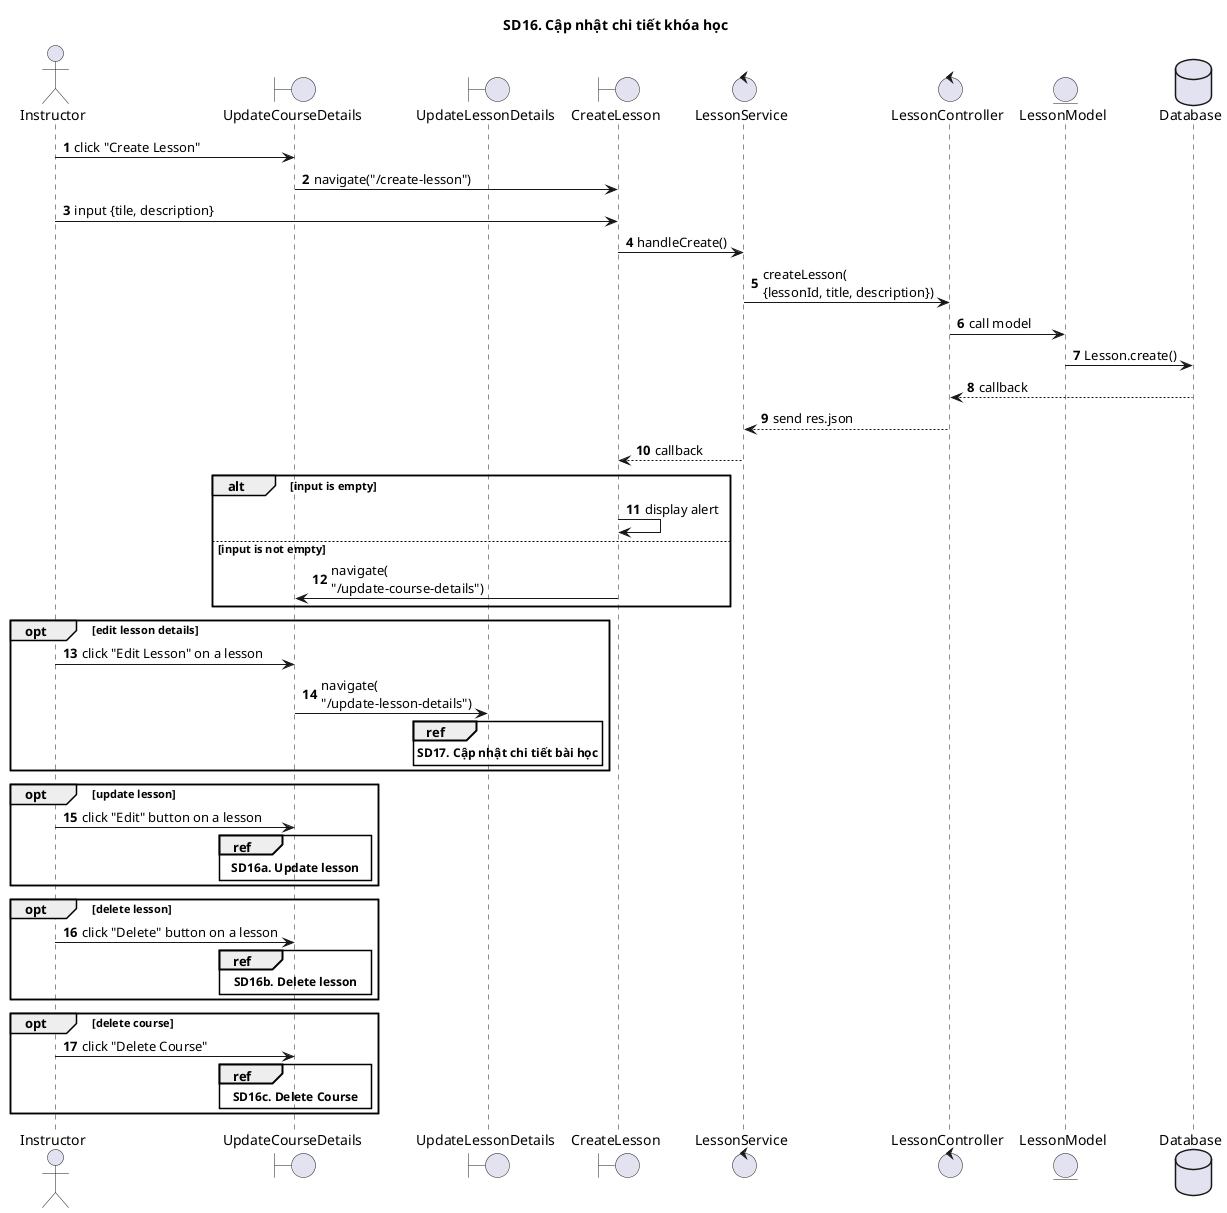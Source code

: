 @startuml SQ

autonumber

title SD16. Cập nhật chi tiết khóa học

actor "Instructor"
boundary "UpdateCourseDetails"
boundary "UpdateLessonDetails"
boundary "CreateLesson"
control "LessonService"
control "LessonController"
entity "LessonModel"
database "Database" as Database

Instructor -> UpdateCourseDetails: click "Create Lesson"
UpdateCourseDetails -> CreateLesson: navigate("/create-lesson")
Instructor -> CreateLesson: input {tile, description}
CreateLesson -> LessonService: handleCreate()
LessonService -> LessonController: createLesson(\n{lessonId, title, description})
LessonController -> LessonModel: call model
LessonModel -> Database: Lesson.create()
Database --> LessonController: callback
LessonController --> LessonService: send res.json
LessonService --> CreateLesson: callback

alt input is empty
CreateLesson -> CreateLesson: display alert
else input is not empty
CreateLesson -> UpdateCourseDetails: navigate(\n"/update-course-details")
end

opt edit lesson details
Instructor -> UpdateCourseDetails: click "Edit Lesson" on a lesson
UpdateCourseDetails -> UpdateLessonDetails: navigate(\n"/update-lesson-details")
ref over UpdateLessonDetails
**SD17. Cập nhật chi tiết bài học**
end ref
end

opt update lesson
Instructor -> UpdateCourseDetails: click "Edit" button on a lesson
ref over UpdateCourseDetails
**SD16a. Update lesson**
end ref
end

opt delete lesson
Instructor -> UpdateCourseDetails: click "Delete" button on a lesson
ref over UpdateCourseDetails
**SD16b. Delete lesson**
end ref
end

opt delete course
Instructor -> UpdateCourseDetails: click "Delete Course"
ref over UpdateCourseDetails
**SD16c. Delete Course**
end ref
end
@enduml
